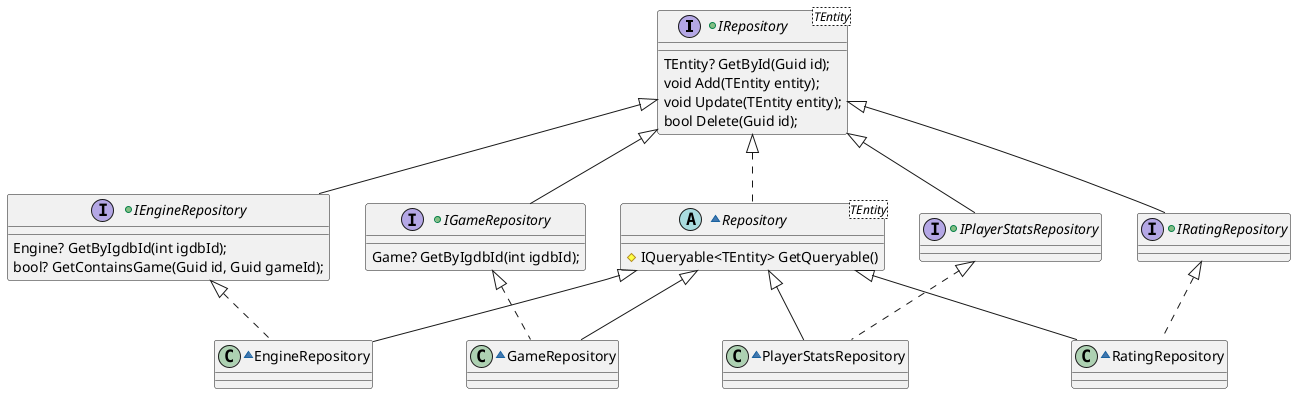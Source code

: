     @startuml Repository Class Diagram
    +interface IRepository<TEntity> {
        TEntity? GetById(Guid id);
        void Add(TEntity entity);
        void Update(TEntity entity);
        bool Delete(Guid id);
    } 

    ~abstract class Repository<TEntity> implements IRepository {
        #IQueryable<TEntity> GetQueryable()
    }

    +interface IEngineRepository implements IRepository {
        Engine? GetByIgdbId(int igdbId);
        bool? GetContainsGame(Guid id, Guid gameId);
    }

    +interface IGameRepository implements IRepository {
        Game? GetByIgdbId(int igdbId);
    }

    +interface IPlayerStatsRepository implements IRepository {

    }

    +interface IRatingRepository implements IRepository {

    }

    ~class EngineRepository extends Repository implements IEngineRepository {

    }

    ~class GameRepository extends Repository implements IGameRepository {

    }

    ~class PlayerStatsRepository extends Repository implements IPlayerStatsRepository  {

    }

    ~class RatingRepository extends Repository implements IRatingRepository {

    }
    @enduml